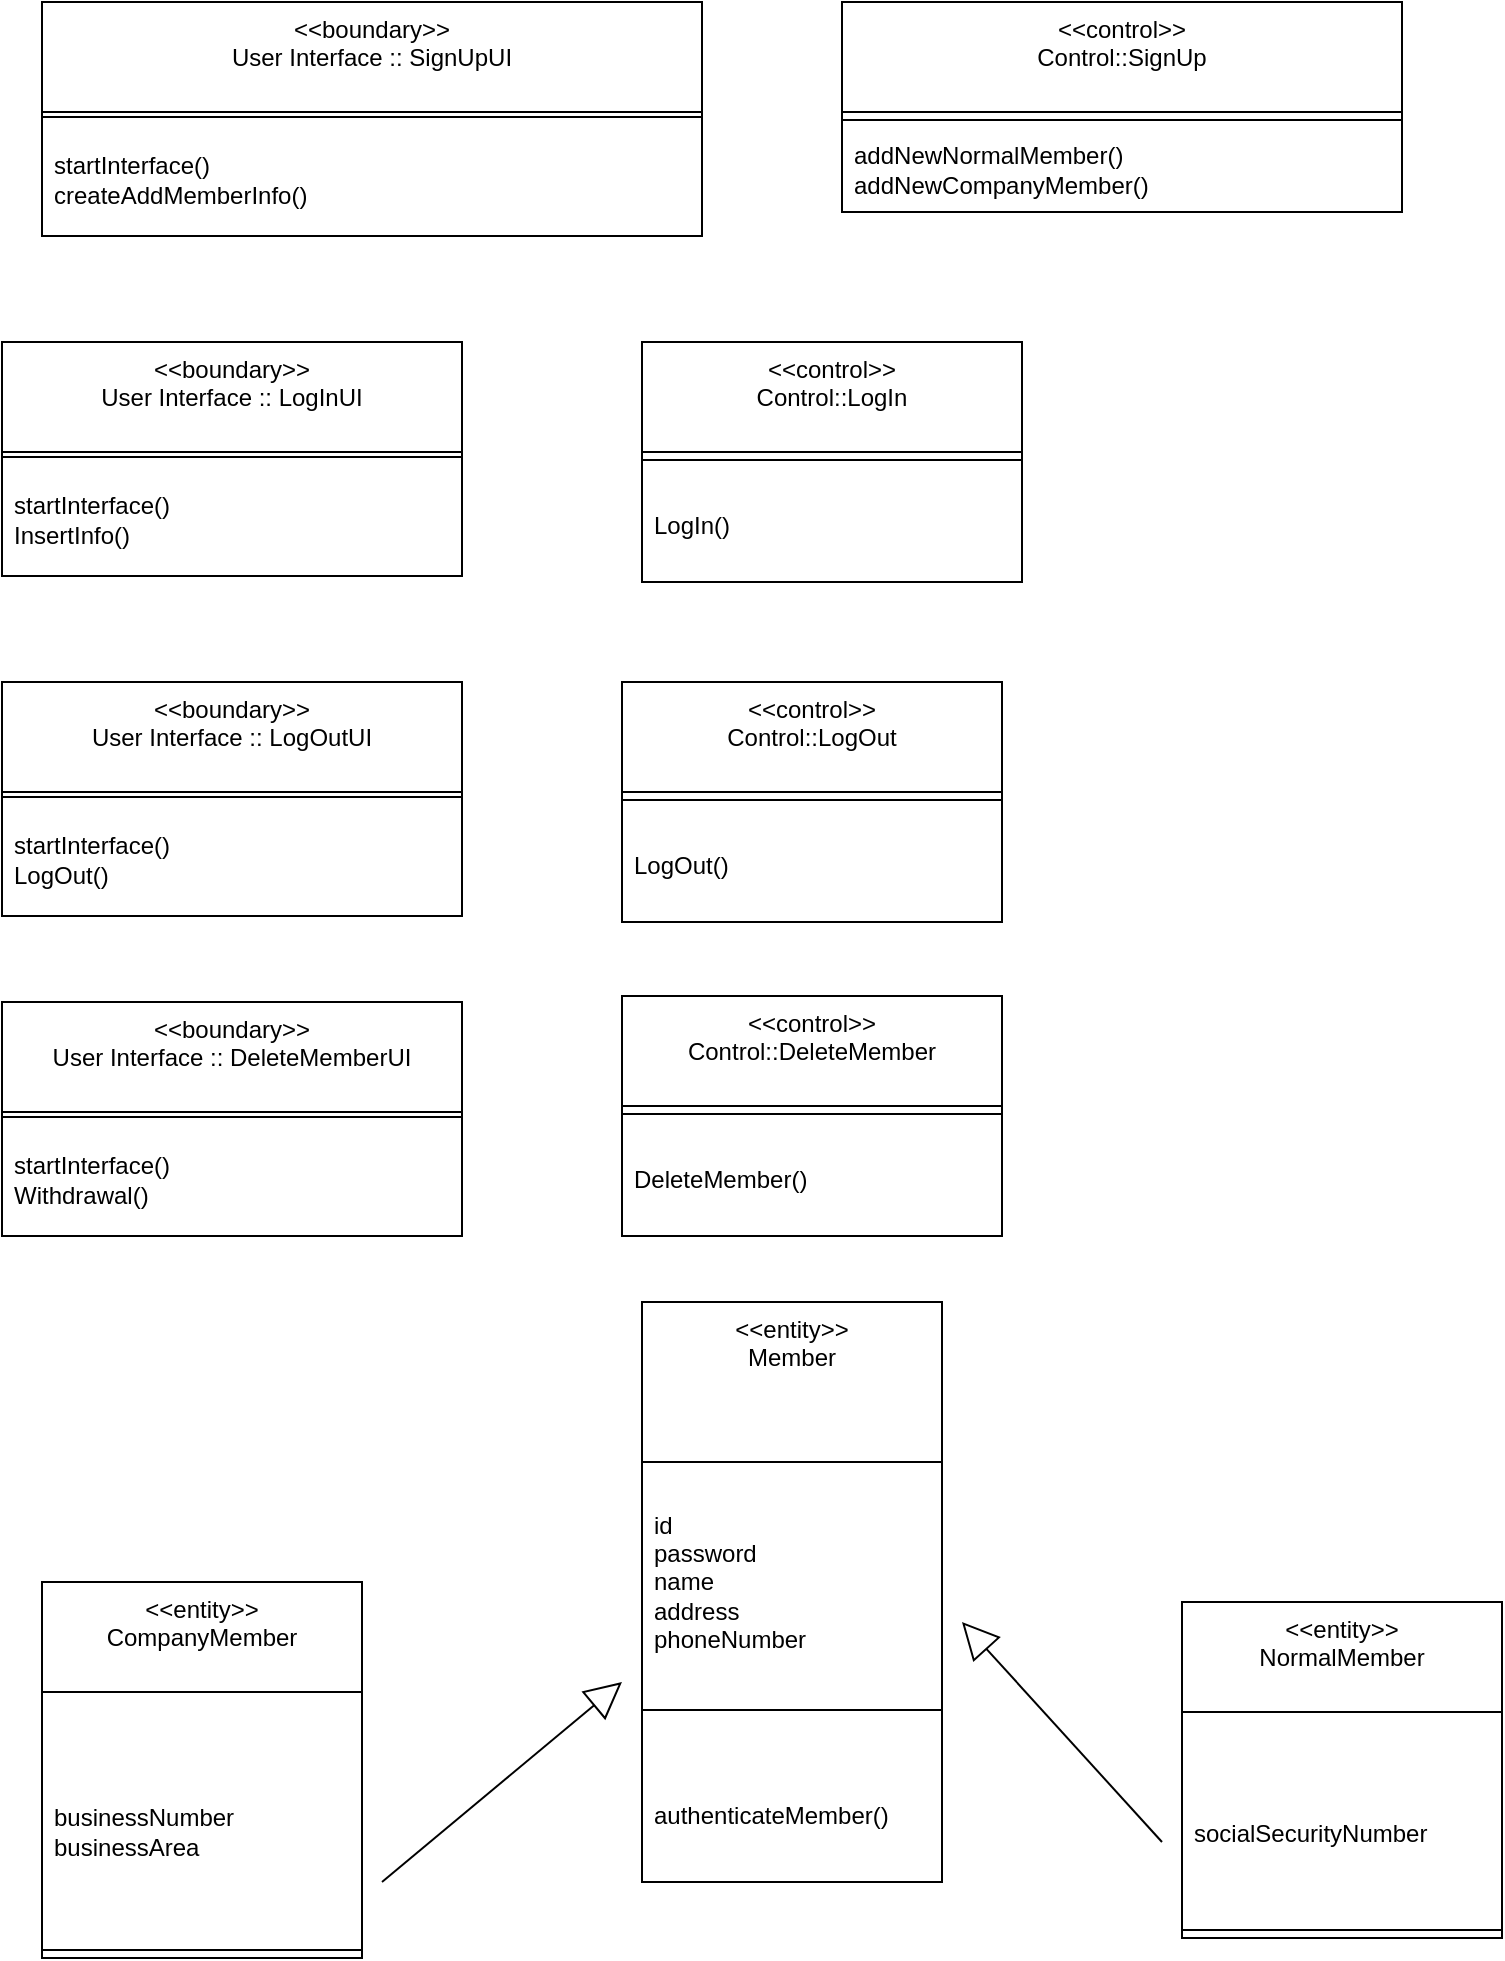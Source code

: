 <mxfile version="21.1.5" type="device">
  <diagram name="페이지-1" id="UUJyCWo9CQzigVt5WxYt">
    <mxGraphModel dx="954" dy="530" grid="1" gridSize="10" guides="1" tooltips="1" connect="1" arrows="1" fold="1" page="1" pageScale="1" pageWidth="827" pageHeight="1169" math="0" shadow="0">
      <root>
        <mxCell id="0" />
        <mxCell id="1" parent="0" />
        <mxCell id="QXrv299QJvggx48FCND0-9" value="&amp;lt;&amp;lt;boundary&amp;gt;&amp;gt;&lt;br&gt;User Interface :: SignUpUI" style="swimlane;fontStyle=0;align=center;verticalAlign=top;childLayout=stackLayout;horizontal=1;startSize=55;horizontalStack=0;resizeParent=1;resizeParentMax=0;resizeLast=0;collapsible=0;marginBottom=0;html=1;whiteSpace=wrap;" vertex="1" parent="1">
          <mxGeometry x="60" y="70" width="330" height="117" as="geometry" />
        </mxCell>
        <mxCell id="QXrv299QJvggx48FCND0-14" value="" style="line;strokeWidth=1;fillColor=none;align=left;verticalAlign=middle;spacingTop=-1;spacingLeft=3;spacingRight=3;rotatable=0;labelPosition=right;points=[];portConstraint=eastwest;" vertex="1" parent="QXrv299QJvggx48FCND0-9">
          <mxGeometry y="55" width="330" height="5" as="geometry" />
        </mxCell>
        <mxCell id="QXrv299QJvggx48FCND0-16" value="startInterface()&lt;br&gt;createAddMemberInfo()" style="text;html=1;strokeColor=none;fillColor=none;align=left;verticalAlign=middle;spacingLeft=4;spacingRight=4;overflow=hidden;rotatable=0;points=[[0,0.5],[1,0.5]];portConstraint=eastwest;whiteSpace=wrap;" vertex="1" parent="QXrv299QJvggx48FCND0-9">
          <mxGeometry y="60" width="330" height="57" as="geometry" />
        </mxCell>
        <mxCell id="QXrv299QJvggx48FCND0-17" value="&amp;lt;&amp;lt;control&amp;gt;&amp;gt;&lt;br&gt;Control::SignUp" style="swimlane;fontStyle=0;align=center;verticalAlign=top;childLayout=stackLayout;horizontal=1;startSize=55;horizontalStack=0;resizeParent=1;resizeParentMax=0;resizeLast=0;collapsible=0;marginBottom=0;html=1;whiteSpace=wrap;" vertex="1" parent="1">
          <mxGeometry x="460" y="70" width="280" height="105" as="geometry" />
        </mxCell>
        <mxCell id="QXrv299QJvggx48FCND0-22" value="" style="line;strokeWidth=1;fillColor=none;align=left;verticalAlign=middle;spacingTop=-1;spacingLeft=3;spacingRight=3;rotatable=0;labelPosition=right;points=[];portConstraint=eastwest;" vertex="1" parent="QXrv299QJvggx48FCND0-17">
          <mxGeometry y="55" width="280" height="8" as="geometry" />
        </mxCell>
        <mxCell id="QXrv299QJvggx48FCND0-24" value="addNewNormalMember()&lt;br&gt;addNewCompanyMember()" style="text;html=1;strokeColor=none;fillColor=none;align=left;verticalAlign=middle;spacingLeft=4;spacingRight=4;overflow=hidden;rotatable=0;points=[[0,0.5],[1,0.5]];portConstraint=eastwest;whiteSpace=wrap;" vertex="1" parent="QXrv299QJvggx48FCND0-17">
          <mxGeometry y="63" width="280" height="42" as="geometry" />
        </mxCell>
        <mxCell id="QXrv299QJvggx48FCND0-27" value="&amp;lt;&amp;lt;entity&amp;gt;&amp;gt;&lt;br&gt;Member" style="swimlane;fontStyle=0;align=center;verticalAlign=top;childLayout=stackLayout;horizontal=1;startSize=80;horizontalStack=0;resizeParent=1;resizeParentMax=0;resizeLast=0;collapsible=0;marginBottom=0;html=1;whiteSpace=wrap;" vertex="1" parent="1">
          <mxGeometry x="360" y="720" width="150" height="290" as="geometry" />
        </mxCell>
        <mxCell id="QXrv299QJvggx48FCND0-29" value="id&lt;br&gt;password&lt;br&gt;name&lt;br&gt;address&lt;br&gt;phoneNumber" style="text;html=1;strokeColor=none;fillColor=none;align=left;verticalAlign=middle;spacingLeft=4;spacingRight=4;overflow=hidden;rotatable=0;points=[[0,0.5],[1,0.5]];portConstraint=eastwest;whiteSpace=wrap;" vertex="1" parent="QXrv299QJvggx48FCND0-27">
          <mxGeometry y="80" width="150" height="120" as="geometry" />
        </mxCell>
        <mxCell id="QXrv299QJvggx48FCND0-32" value="" style="line;strokeWidth=1;fillColor=none;align=left;verticalAlign=middle;spacingTop=-1;spacingLeft=3;spacingRight=3;rotatable=0;labelPosition=right;points=[];portConstraint=eastwest;" vertex="1" parent="QXrv299QJvggx48FCND0-27">
          <mxGeometry y="200" width="150" height="8" as="geometry" />
        </mxCell>
        <mxCell id="QXrv299QJvggx48FCND0-34" value="&lt;br&gt;authenticateMember()" style="text;html=1;strokeColor=none;fillColor=none;align=left;verticalAlign=middle;spacingLeft=4;spacingRight=4;overflow=hidden;rotatable=0;points=[[0,0.5],[1,0.5]];portConstraint=eastwest;whiteSpace=wrap;" vertex="1" parent="QXrv299QJvggx48FCND0-27">
          <mxGeometry y="208" width="150" height="82" as="geometry" />
        </mxCell>
        <mxCell id="QXrv299QJvggx48FCND0-44" value="&amp;lt;&amp;lt;boundary&amp;gt;&amp;gt;&lt;br&gt;User Interface :: LogInUI" style="swimlane;fontStyle=0;align=center;verticalAlign=top;childLayout=stackLayout;horizontal=1;startSize=55;horizontalStack=0;resizeParent=1;resizeParentMax=0;resizeLast=0;collapsible=0;marginBottom=0;html=1;whiteSpace=wrap;" vertex="1" parent="1">
          <mxGeometry x="40" y="240" width="230" height="117" as="geometry" />
        </mxCell>
        <mxCell id="QXrv299QJvggx48FCND0-45" value="" style="line;strokeWidth=1;fillColor=none;align=left;verticalAlign=middle;spacingTop=-1;spacingLeft=3;spacingRight=3;rotatable=0;labelPosition=right;points=[];portConstraint=eastwest;" vertex="1" parent="QXrv299QJvggx48FCND0-44">
          <mxGeometry y="55" width="230" height="5" as="geometry" />
        </mxCell>
        <mxCell id="QXrv299QJvggx48FCND0-46" value="startInterface()&lt;br&gt;InsertInfo()" style="text;html=1;strokeColor=none;fillColor=none;align=left;verticalAlign=middle;spacingLeft=4;spacingRight=4;overflow=hidden;rotatable=0;points=[[0,0.5],[1,0.5]];portConstraint=eastwest;whiteSpace=wrap;" vertex="1" parent="QXrv299QJvggx48FCND0-44">
          <mxGeometry y="60" width="230" height="57" as="geometry" />
        </mxCell>
        <mxCell id="QXrv299QJvggx48FCND0-47" value="&amp;lt;&amp;lt;control&amp;gt;&amp;gt;&lt;br&gt;Control::LogIn" style="swimlane;fontStyle=0;align=center;verticalAlign=top;childLayout=stackLayout;horizontal=1;startSize=55;horizontalStack=0;resizeParent=1;resizeParentMax=0;resizeLast=0;collapsible=0;marginBottom=0;html=1;whiteSpace=wrap;" vertex="1" parent="1">
          <mxGeometry x="360" y="240" width="190" height="120" as="geometry" />
        </mxCell>
        <mxCell id="QXrv299QJvggx48FCND0-48" value="" style="line;strokeWidth=1;fillColor=none;align=left;verticalAlign=middle;spacingTop=-1;spacingLeft=3;spacingRight=3;rotatable=0;labelPosition=right;points=[];portConstraint=eastwest;" vertex="1" parent="QXrv299QJvggx48FCND0-47">
          <mxGeometry y="55" width="190" height="8" as="geometry" />
        </mxCell>
        <mxCell id="QXrv299QJvggx48FCND0-49" value="LogIn()" style="text;html=1;strokeColor=none;fillColor=none;align=left;verticalAlign=middle;spacingLeft=4;spacingRight=4;overflow=hidden;rotatable=0;points=[[0,0.5],[1,0.5]];portConstraint=eastwest;whiteSpace=wrap;" vertex="1" parent="QXrv299QJvggx48FCND0-47">
          <mxGeometry y="63" width="190" height="57" as="geometry" />
        </mxCell>
        <mxCell id="QXrv299QJvggx48FCND0-59" value="&amp;lt;&amp;lt;boundary&amp;gt;&amp;gt;&lt;br&gt;User Interface :: LogOutUI" style="swimlane;fontStyle=0;align=center;verticalAlign=top;childLayout=stackLayout;horizontal=1;startSize=55;horizontalStack=0;resizeParent=1;resizeParentMax=0;resizeLast=0;collapsible=0;marginBottom=0;html=1;whiteSpace=wrap;" vertex="1" parent="1">
          <mxGeometry x="40" y="410" width="230" height="117" as="geometry" />
        </mxCell>
        <mxCell id="QXrv299QJvggx48FCND0-60" value="" style="line;strokeWidth=1;fillColor=none;align=left;verticalAlign=middle;spacingTop=-1;spacingLeft=3;spacingRight=3;rotatable=0;labelPosition=right;points=[];portConstraint=eastwest;" vertex="1" parent="QXrv299QJvggx48FCND0-59">
          <mxGeometry y="55" width="230" height="5" as="geometry" />
        </mxCell>
        <mxCell id="QXrv299QJvggx48FCND0-61" value="startInterface()&lt;br&gt;LogOut()" style="text;html=1;strokeColor=none;fillColor=none;align=left;verticalAlign=middle;spacingLeft=4;spacingRight=4;overflow=hidden;rotatable=0;points=[[0,0.5],[1,0.5]];portConstraint=eastwest;whiteSpace=wrap;" vertex="1" parent="QXrv299QJvggx48FCND0-59">
          <mxGeometry y="60" width="230" height="57" as="geometry" />
        </mxCell>
        <mxCell id="QXrv299QJvggx48FCND0-62" value="&amp;lt;&amp;lt;control&amp;gt;&amp;gt;&lt;br&gt;Control::LogOut" style="swimlane;fontStyle=0;align=center;verticalAlign=top;childLayout=stackLayout;horizontal=1;startSize=55;horizontalStack=0;resizeParent=1;resizeParentMax=0;resizeLast=0;collapsible=0;marginBottom=0;html=1;whiteSpace=wrap;" vertex="1" parent="1">
          <mxGeometry x="350" y="410" width="190" height="120" as="geometry" />
        </mxCell>
        <mxCell id="QXrv299QJvggx48FCND0-63" value="" style="line;strokeWidth=1;fillColor=none;align=left;verticalAlign=middle;spacingTop=-1;spacingLeft=3;spacingRight=3;rotatable=0;labelPosition=right;points=[];portConstraint=eastwest;" vertex="1" parent="QXrv299QJvggx48FCND0-62">
          <mxGeometry y="55" width="190" height="8" as="geometry" />
        </mxCell>
        <mxCell id="QXrv299QJvggx48FCND0-64" value="LogOut()" style="text;html=1;strokeColor=none;fillColor=none;align=left;verticalAlign=middle;spacingLeft=4;spacingRight=4;overflow=hidden;rotatable=0;points=[[0,0.5],[1,0.5]];portConstraint=eastwest;whiteSpace=wrap;" vertex="1" parent="QXrv299QJvggx48FCND0-62">
          <mxGeometry y="63" width="190" height="57" as="geometry" />
        </mxCell>
        <mxCell id="QXrv299QJvggx48FCND0-65" value="&amp;lt;&amp;lt;boundary&amp;gt;&amp;gt;&lt;br&gt;User Interface :: DeleteMemberUI" style="swimlane;fontStyle=0;align=center;verticalAlign=top;childLayout=stackLayout;horizontal=1;startSize=55;horizontalStack=0;resizeParent=1;resizeParentMax=0;resizeLast=0;collapsible=0;marginBottom=0;html=1;whiteSpace=wrap;" vertex="1" parent="1">
          <mxGeometry x="40" y="570" width="230" height="117" as="geometry" />
        </mxCell>
        <mxCell id="QXrv299QJvggx48FCND0-66" value="" style="line;strokeWidth=1;fillColor=none;align=left;verticalAlign=middle;spacingTop=-1;spacingLeft=3;spacingRight=3;rotatable=0;labelPosition=right;points=[];portConstraint=eastwest;" vertex="1" parent="QXrv299QJvggx48FCND0-65">
          <mxGeometry y="55" width="230" height="5" as="geometry" />
        </mxCell>
        <mxCell id="QXrv299QJvggx48FCND0-67" value="startInterface()&lt;br&gt;Withdrawal()" style="text;html=1;strokeColor=none;fillColor=none;align=left;verticalAlign=middle;spacingLeft=4;spacingRight=4;overflow=hidden;rotatable=0;points=[[0,0.5],[1,0.5]];portConstraint=eastwest;whiteSpace=wrap;" vertex="1" parent="QXrv299QJvggx48FCND0-65">
          <mxGeometry y="60" width="230" height="57" as="geometry" />
        </mxCell>
        <mxCell id="QXrv299QJvggx48FCND0-68" value="&amp;lt;&amp;lt;control&amp;gt;&amp;gt;&lt;br&gt;Control::DeleteMember" style="swimlane;fontStyle=0;align=center;verticalAlign=top;childLayout=stackLayout;horizontal=1;startSize=55;horizontalStack=0;resizeParent=1;resizeParentMax=0;resizeLast=0;collapsible=0;marginBottom=0;html=1;whiteSpace=wrap;" vertex="1" parent="1">
          <mxGeometry x="350" y="567" width="190" height="120" as="geometry" />
        </mxCell>
        <mxCell id="QXrv299QJvggx48FCND0-69" value="" style="line;strokeWidth=1;fillColor=none;align=left;verticalAlign=middle;spacingTop=-1;spacingLeft=3;spacingRight=3;rotatable=0;labelPosition=right;points=[];portConstraint=eastwest;" vertex="1" parent="QXrv299QJvggx48FCND0-68">
          <mxGeometry y="55" width="190" height="8" as="geometry" />
        </mxCell>
        <mxCell id="QXrv299QJvggx48FCND0-70" value="DeleteMember()" style="text;html=1;strokeColor=none;fillColor=none;align=left;verticalAlign=middle;spacingLeft=4;spacingRight=4;overflow=hidden;rotatable=0;points=[[0,0.5],[1,0.5]];portConstraint=eastwest;whiteSpace=wrap;" vertex="1" parent="QXrv299QJvggx48FCND0-68">
          <mxGeometry y="63" width="190" height="57" as="geometry" />
        </mxCell>
        <mxCell id="QXrv299QJvggx48FCND0-71" value="&amp;lt;&amp;lt;entity&amp;gt;&amp;gt;&lt;br&gt;CompanyMember" style="swimlane;fontStyle=0;align=center;verticalAlign=top;childLayout=stackLayout;horizontal=1;startSize=55;horizontalStack=0;resizeParent=1;resizeParentMax=0;resizeLast=0;collapsible=0;marginBottom=0;html=1;whiteSpace=wrap;" vertex="1" parent="1">
          <mxGeometry x="60" y="860" width="160" height="188" as="geometry" />
        </mxCell>
        <mxCell id="QXrv299QJvggx48FCND0-72" value="&lt;br&gt;businessNumber&lt;br&gt;businessArea" style="text;html=1;strokeColor=none;fillColor=none;align=left;verticalAlign=middle;spacingLeft=4;spacingRight=4;overflow=hidden;rotatable=0;points=[[0,0.5],[1,0.5]];portConstraint=eastwest;whiteSpace=wrap;" vertex="1" parent="QXrv299QJvggx48FCND0-71">
          <mxGeometry y="55" width="160" height="125" as="geometry" />
        </mxCell>
        <mxCell id="QXrv299QJvggx48FCND0-73" value="" style="line;strokeWidth=1;fillColor=none;align=left;verticalAlign=middle;spacingTop=-1;spacingLeft=3;spacingRight=3;rotatable=0;labelPosition=right;points=[];portConstraint=eastwest;" vertex="1" parent="QXrv299QJvggx48FCND0-71">
          <mxGeometry y="180" width="160" height="8" as="geometry" />
        </mxCell>
        <mxCell id="QXrv299QJvggx48FCND0-75" value="&amp;lt;&amp;lt;entity&amp;gt;&amp;gt;&lt;br&gt;NormalMember" style="swimlane;fontStyle=0;align=center;verticalAlign=top;childLayout=stackLayout;horizontal=1;startSize=55;horizontalStack=0;resizeParent=1;resizeParentMax=0;resizeLast=0;collapsible=0;marginBottom=0;html=1;whiteSpace=wrap;" vertex="1" parent="1">
          <mxGeometry x="630" y="870" width="160" height="168" as="geometry" />
        </mxCell>
        <mxCell id="QXrv299QJvggx48FCND0-76" value="&lt;br&gt;socialSecurityNumber" style="text;html=1;strokeColor=none;fillColor=none;align=left;verticalAlign=middle;spacingLeft=4;spacingRight=4;overflow=hidden;rotatable=0;points=[[0,0.5],[1,0.5]];portConstraint=eastwest;whiteSpace=wrap;" vertex="1" parent="QXrv299QJvggx48FCND0-75">
          <mxGeometry y="55" width="160" height="105" as="geometry" />
        </mxCell>
        <mxCell id="QXrv299QJvggx48FCND0-77" value="" style="line;strokeWidth=1;fillColor=none;align=left;verticalAlign=middle;spacingTop=-1;spacingLeft=3;spacingRight=3;rotatable=0;labelPosition=right;points=[];portConstraint=eastwest;" vertex="1" parent="QXrv299QJvggx48FCND0-75">
          <mxGeometry y="160" width="160" height="8" as="geometry" />
        </mxCell>
        <mxCell id="QXrv299QJvggx48FCND0-79" value="" style="endArrow=block;endSize=16;endFill=0;html=1;rounded=0;" edge="1" parent="1">
          <mxGeometry width="160" relative="1" as="geometry">
            <mxPoint x="230" y="1010" as="sourcePoint" />
            <mxPoint x="350" y="910" as="targetPoint" />
          </mxGeometry>
        </mxCell>
        <mxCell id="QXrv299QJvggx48FCND0-80" value="" style="endArrow=block;endSize=16;endFill=0;html=1;rounded=0;" edge="1" parent="1">
          <mxGeometry width="160" relative="1" as="geometry">
            <mxPoint x="620" y="990" as="sourcePoint" />
            <mxPoint x="520" y="880" as="targetPoint" />
          </mxGeometry>
        </mxCell>
      </root>
    </mxGraphModel>
  </diagram>
</mxfile>
